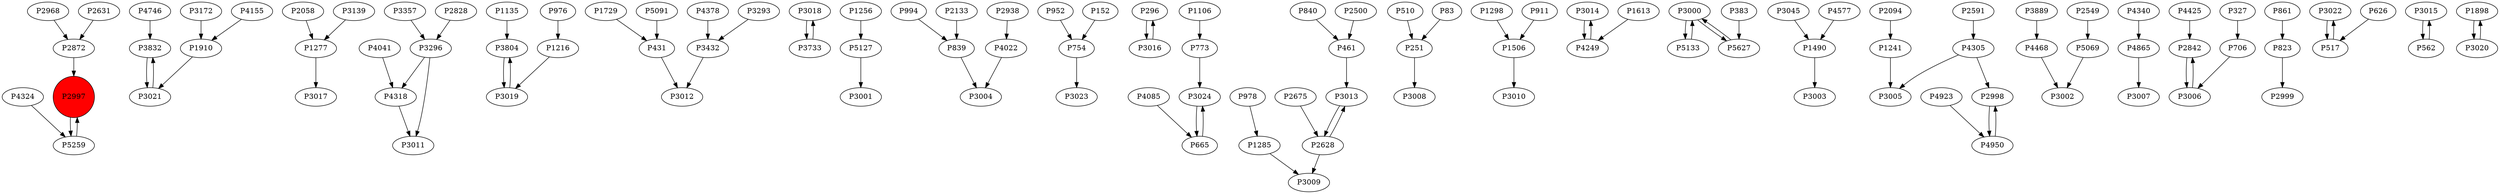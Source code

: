 digraph {
	P2997 -> P5259
	P2968 -> P2872
	P4746 -> P3832
	P1277 -> P3017
	P3296 -> P3011
	P1135 -> P3804
	P1729 -> P431
	P3018 -> P3733
	P1256 -> P5127
	P994 -> P839
	P2631 -> P2872
	P5127 -> P3001
	P952 -> P754
	P2872 -> P2997
	P296 -> P3016
	P3024 -> P665
	P3013 -> P2628
	P510 -> P251
	P5259 -> P2997
	P773 -> P3024
	P1285 -> P3009
	P1298 -> P1506
	P431 -> P3012
	P3014 -> P4249
	P3000 -> P5133
	P4022 -> P3004
	P1490 -> P3003
	P383 -> P5627
	P1216 -> P3019
	P2094 -> P1241
	P3889 -> P4468
	P4305 -> P2998
	P3357 -> P3296
	P840 -> P461
	P4340 -> P4865
	P4425 -> P2842
	P4378 -> P3432
	P327 -> P706
	P251 -> P3008
	P3296 -> P4318
	P2058 -> P1277
	P5091 -> P431
	P4041 -> P4318
	P3832 -> P3021
	P5627 -> P3000
	P2500 -> P461
	P823 -> P2999
	P3021 -> P3832
	P4305 -> P3005
	P4324 -> P5259
	P4249 -> P3014
	P5133 -> P3000
	P3022 -> P517
	P1241 -> P3005
	P3045 -> P1490
	P3006 -> P2842
	P2628 -> P3013
	P4468 -> P3002
	P3432 -> P3012
	P1613 -> P4249
	P3015 -> P562
	P626 -> P517
	P4950 -> P2998
	P3804 -> P3019
	P976 -> P1216
	P1898 -> P3020
	P911 -> P1506
	P562 -> P3015
	P706 -> P3006
	P839 -> P3004
	P3016 -> P296
	P5069 -> P3002
	P2998 -> P4950
	P754 -> P3023
	P1106 -> P773
	P517 -> P3022
	P4318 -> P3011
	P3000 -> P5627
	P3733 -> P3018
	P4865 -> P3007
	P2828 -> P3296
	P3172 -> P1910
	P83 -> P251
	P3019 -> P3804
	P2133 -> P839
	P2842 -> P3006
	P2675 -> P2628
	P3139 -> P1277
	P152 -> P754
	P2938 -> P4022
	P1910 -> P3021
	P978 -> P1285
	P4923 -> P4950
	P4085 -> P665
	P1506 -> P3010
	P665 -> P3024
	P2591 -> P4305
	P861 -> P823
	P461 -> P3013
	P4577 -> P1490
	P2628 -> P3009
	P3293 -> P3432
	P4155 -> P1910
	P3020 -> P1898
	P2549 -> P5069
	P2997 [shape=circle]
	P2997 [style=filled]
	P2997 [fillcolor=red]
}